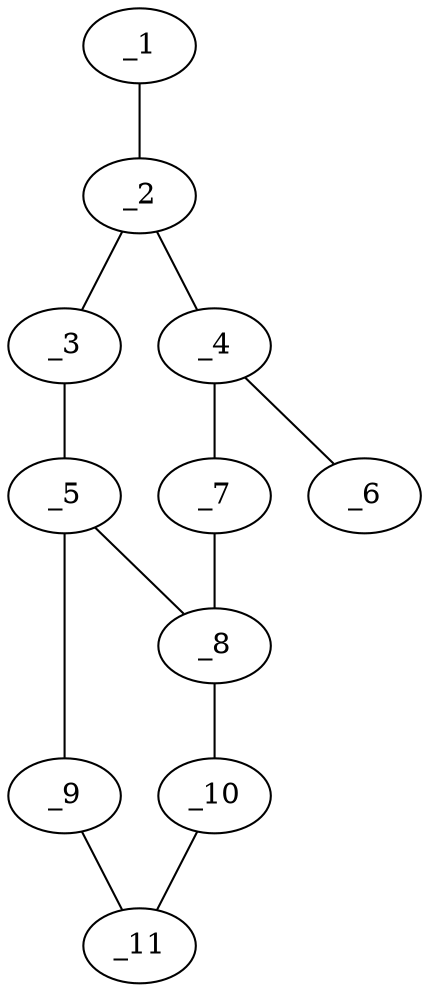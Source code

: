 graph molid225122 {
	_1	 [charge=0,
		chem=4,
		symbol="N  ",
		x=2,
		y=1];
	_2	 [charge=0,
		chem=1,
		symbol="C  ",
		x="2.866",
		y="0.5"];
	_1 -- _2	 [valence=2];
	_3	 [charge=0,
		chem=4,
		symbol="N  ",
		x="3.7321",
		y=1];
	_2 -- _3	 [valence=1];
	_4	 [charge=0,
		chem=1,
		symbol="C  ",
		x="2.866",
		y="-0.5"];
	_2 -- _4	 [valence=1];
	_5	 [charge=0,
		chem=1,
		symbol="C  ",
		x="4.5981",
		y="0.5"];
	_3 -- _5	 [valence=2];
	_6	 [charge=0,
		chem=4,
		symbol="N  ",
		x=2,
		y="-1"];
	_4 -- _6	 [valence=2];
	_7	 [charge=0,
		chem=4,
		symbol="N  ",
		x="3.7321",
		y="-1"];
	_4 -- _7	 [valence=1];
	_8	 [charge=0,
		chem=1,
		symbol="C  ",
		x="4.5981",
		y="-0.5"];
	_5 -- _8	 [valence=1];
	_9	 [charge=0,
		chem=4,
		symbol="N  ",
		x="5.5491",
		y="0.809"];
	_5 -- _9	 [valence=1];
	_7 -- _8	 [valence=2];
	_10	 [charge=0,
		chem=4,
		symbol="N  ",
		x="5.5491",
		y="-0.809"];
	_8 -- _10	 [valence=1];
	_11	 [charge=0,
		chem=5,
		symbol="S  ",
		x="6.1369",
		y=0];
	_9 -- _11	 [valence=1];
	_10 -- _11	 [valence=1];
}
